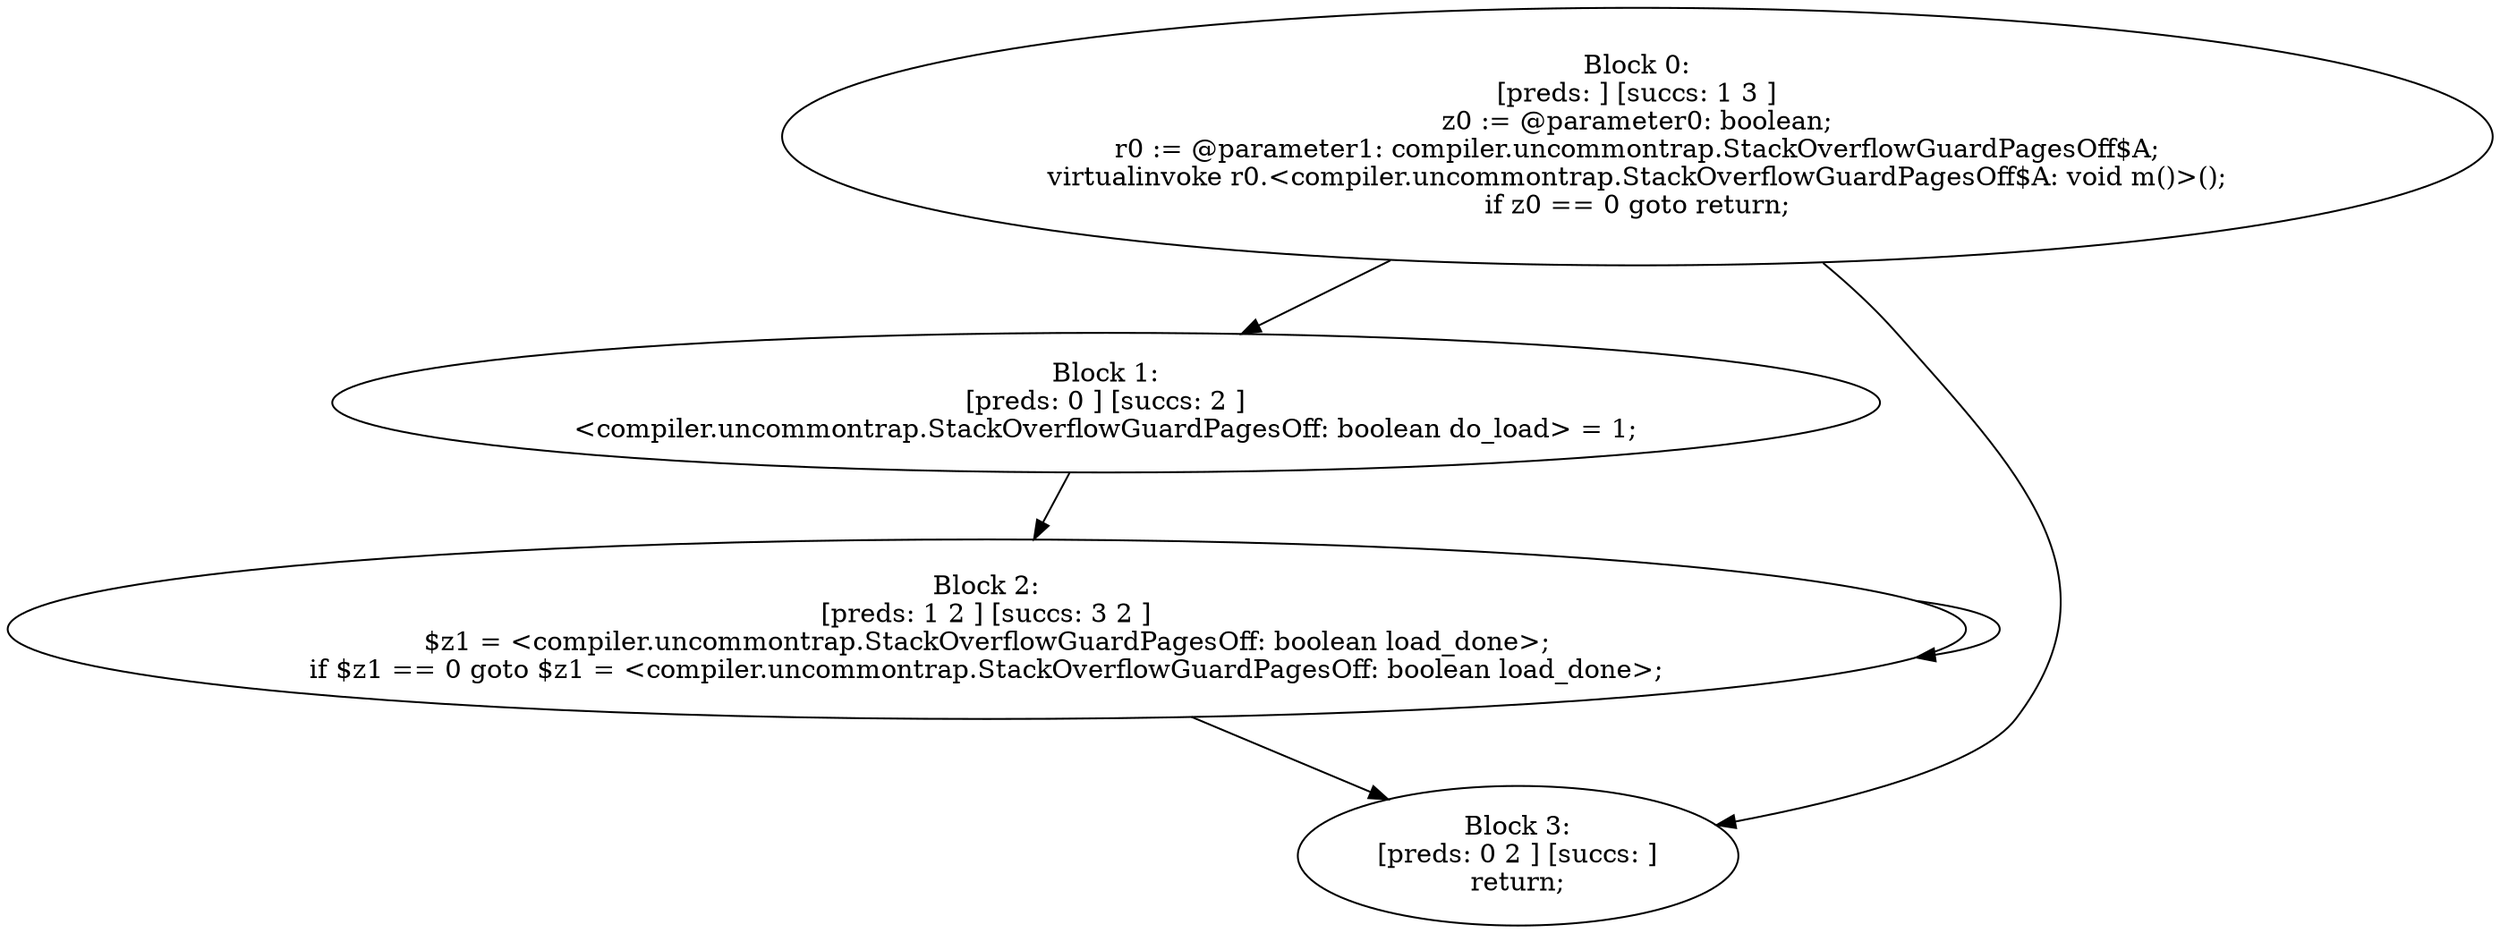digraph "unitGraph" {
    "Block 0:
[preds: ] [succs: 1 3 ]
z0 := @parameter0: boolean;
r0 := @parameter1: compiler.uncommontrap.StackOverflowGuardPagesOff$A;
virtualinvoke r0.<compiler.uncommontrap.StackOverflowGuardPagesOff$A: void m()>();
if z0 == 0 goto return;
"
    "Block 1:
[preds: 0 ] [succs: 2 ]
<compiler.uncommontrap.StackOverflowGuardPagesOff: boolean do_load> = 1;
"
    "Block 2:
[preds: 1 2 ] [succs: 3 2 ]
$z1 = <compiler.uncommontrap.StackOverflowGuardPagesOff: boolean load_done>;
if $z1 == 0 goto $z1 = <compiler.uncommontrap.StackOverflowGuardPagesOff: boolean load_done>;
"
    "Block 3:
[preds: 0 2 ] [succs: ]
return;
"
    "Block 0:
[preds: ] [succs: 1 3 ]
z0 := @parameter0: boolean;
r0 := @parameter1: compiler.uncommontrap.StackOverflowGuardPagesOff$A;
virtualinvoke r0.<compiler.uncommontrap.StackOverflowGuardPagesOff$A: void m()>();
if z0 == 0 goto return;
"->"Block 1:
[preds: 0 ] [succs: 2 ]
<compiler.uncommontrap.StackOverflowGuardPagesOff: boolean do_load> = 1;
";
    "Block 0:
[preds: ] [succs: 1 3 ]
z0 := @parameter0: boolean;
r0 := @parameter1: compiler.uncommontrap.StackOverflowGuardPagesOff$A;
virtualinvoke r0.<compiler.uncommontrap.StackOverflowGuardPagesOff$A: void m()>();
if z0 == 0 goto return;
"->"Block 3:
[preds: 0 2 ] [succs: ]
return;
";
    "Block 1:
[preds: 0 ] [succs: 2 ]
<compiler.uncommontrap.StackOverflowGuardPagesOff: boolean do_load> = 1;
"->"Block 2:
[preds: 1 2 ] [succs: 3 2 ]
$z1 = <compiler.uncommontrap.StackOverflowGuardPagesOff: boolean load_done>;
if $z1 == 0 goto $z1 = <compiler.uncommontrap.StackOverflowGuardPagesOff: boolean load_done>;
";
    "Block 2:
[preds: 1 2 ] [succs: 3 2 ]
$z1 = <compiler.uncommontrap.StackOverflowGuardPagesOff: boolean load_done>;
if $z1 == 0 goto $z1 = <compiler.uncommontrap.StackOverflowGuardPagesOff: boolean load_done>;
"->"Block 3:
[preds: 0 2 ] [succs: ]
return;
";
    "Block 2:
[preds: 1 2 ] [succs: 3 2 ]
$z1 = <compiler.uncommontrap.StackOverflowGuardPagesOff: boolean load_done>;
if $z1 == 0 goto $z1 = <compiler.uncommontrap.StackOverflowGuardPagesOff: boolean load_done>;
"->"Block 2:
[preds: 1 2 ] [succs: 3 2 ]
$z1 = <compiler.uncommontrap.StackOverflowGuardPagesOff: boolean load_done>;
if $z1 == 0 goto $z1 = <compiler.uncommontrap.StackOverflowGuardPagesOff: boolean load_done>;
";
}
